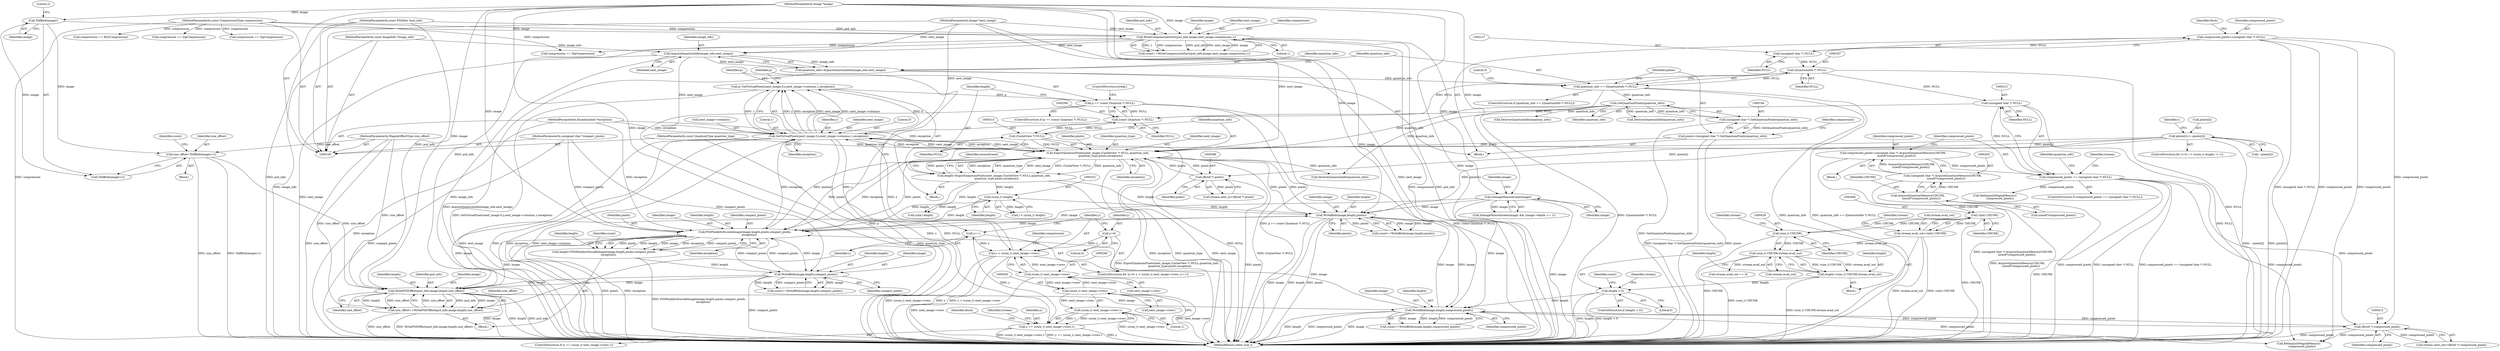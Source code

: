 digraph "0_ImageMagick_8a43abefb38c5e29138e1c9c515b313363541c06@pointer" {
"1000291" [label="(Call,p=GetVirtualPixels(next_image,0,y,next_image->columns,1,exception))"];
"1000293" [label="(Call,GetVirtualPixels(next_image,0,y,next_image->columns,1,exception))"];
"1000180" [label="(Call,AcquireQuantumInfo(image_info,next_image))"];
"1000102" [label="(MethodParameterIn,const ImageInfo *image_info)"];
"1000148" [label="(Call,WriteCompressionStart(psd_info,image,next_image,compression,1))"];
"1000101" [label="(MethodParameterIn,const PSDInfo *psd_info)"];
"1000143" [label="(Call,TellBlob(image))"];
"1000103" [label="(MethodParameterIn,Image *image)"];
"1000104" [label="(MethodParameterIn,Image *next_image)"];
"1000109" [label="(MethodParameterIn,const CompressionType compression)"];
"1000311" [label="(Call,ExportQuantumPixels(next_image,(CacheView *) NULL,quantum_info,\n      quantum_type,pixels,exception))"];
"1000313" [label="(Call,(CacheView *) NULL)"];
"1000305" [label="(Call,(const Quantum *) NULL)"];
"1000186" [label="(Call,(QuantumInfo *) NULL)"];
"1000126" [label="(Call,(unsigned char *) NULL)"];
"1000214" [label="(Call,(unsigned char *) NULL)"];
"1000195" [label="(Call,GetQuantumPixels(quantum_info))"];
"1000184" [label="(Call,quantum_info == (QuantumInfo *) NULL)"];
"1000178" [label="(Call,quantum_info=AcquireQuantumInfo(image_info,next_image))"];
"1000105" [label="(MethodParameterIn,const QuantumType quantum_type)"];
"1000452" [label="(Call,WriteBlob(image,length,pixels))"];
"1000363" [label="(Call,WritePSDOffset(psd_info,image,length,size_offset))"];
"1000357" [label="(Call,WriteBlob(image,length,compact_pixels))"];
"1000349" [label="(Call,PSDPackbitsEncodeImage(image,length,pixels,compact_pixels,\n          exception))"];
"1000440" [label="(Call,WriteBlob(image,length,compressed_pixels))"];
"1000169" [label="(Call,IsImageMonochrome(image))"];
"1000435" [label="(Call,length > 0)"];
"1000425" [label="(Call,length=(size_t) CHUNK-stream.avail_out)"];
"1000427" [label="(Call,(size_t) CHUNK-stream.avail_out)"];
"1000428" [label="(Call,(size_t) CHUNK)"];
"1000407" [label="(Call,(uInt) CHUNK)"];
"1000206" [label="(Call,AcquireQuantumMemory(CHUNK,\n        sizeof(*compressed_pixels)))"];
"1000403" [label="(Call,stream.avail_out=(uInt) CHUNK)"];
"1000414" [label="(Call,(Bytef *) compressed_pixels)"];
"1000124" [label="(Call,compressed_pixels=(unsigned char *) NULL)"];
"1000212" [label="(Call,compressed_pixels == (unsigned char *) NULL)"];
"1000202" [label="(Call,compressed_pixels=(unsigned char *) AcquireQuantumMemory(CHUNK,\n        sizeof(*compressed_pixels)))"];
"1000204" [label="(Call,(unsigned char *) AcquireQuantumMemory(CHUNK,\n        sizeof(*compressed_pixels)))"];
"1000309" [label="(Call,length=ExportQuantumPixels(next_image,(CacheView *) NULL,quantum_info,\n      quantum_type,pixels,exception))"];
"1000330" [label="(Call,(ssize_t) length)"];
"1000335" [label="(Call,pixels[i]=(~pixels[i]))"];
"1000106" [label="(MethodParameterIn,unsigned char *compact_pixels)"];
"1000110" [label="(MethodParameterIn,ExceptionInfo *exception)"];
"1000347" [label="(Call,length=PSDPackbitsEncodeImage(image,length,pixels,compact_pixels,\n          exception))"];
"1000140" [label="(Call,size_offset=TellBlob(image)+2)"];
"1000107" [label="(MethodParameterIn,MagickOffsetType size_offset)"];
"1000361" [label="(Call,size_offset+=WritePSDOffset(psd_info,image,length,size_offset))"];
"1000385" [label="(Call,(Bytef *) pixels)"];
"1000191" [label="(Call,pixels=(unsigned char *) GetQuantumPixels(quantum_info))"];
"1000193" [label="(Call,(unsigned char *) GetQuantumPixels(quantum_info))"];
"1000281" [label="(Call,y < (ssize_t) next_image->rows)"];
"1000288" [label="(Call,y++)"];
"1000389" [label="(Call,y == (ssize_t) next_image->rows-1)"];
"1000391" [label="(Call,(ssize_t) next_image->rows-1)"];
"1000392" [label="(Call,(ssize_t) next_image->rows)"];
"1000283" [label="(Call,(ssize_t) next_image->rows)"];
"1000278" [label="(Call,y=0)"];
"1000303" [label="(Call,p == (const Quantum *) NULL)"];
"1000293" [label="(Call,GetVirtualPixels(next_image,0,y,next_image->columns,1,exception))"];
"1000219" [label="(Identifier,quantum_info)"];
"1000203" [label="(Identifier,compressed_pixels)"];
"1000130" [label="(Identifier,flush)"];
"1000343" [label="(Call,compression == RLECompression)"];
"1000168" [label="(Call,IsImageMonochrome(image) && (image->depth == 1))"];
"1000214" [label="(Call,(unsigned char *) NULL)"];
"1000438" [label="(Call,count+=WriteBlob(image,length,compressed_pixels))"];
"1000107" [label="(MethodParameterIn,MagickOffsetType size_offset)"];
"1000304" [label="(Identifier,p)"];
"1000450" [label="(Call,count+=WriteBlob(image,length,pixels))"];
"1000441" [label="(Identifier,image)"];
"1000397" [label="(Literal,1)"];
"1000126" [label="(Call,(unsigned char *) NULL)"];
"1000356" [label="(Identifier,count)"];
"1000290" [label="(Block,)"];
"1000192" [label="(Identifier,pixels)"];
"1000169" [label="(Call,IsImageMonochrome(image))"];
"1000313" [label="(Call,(CacheView *) NULL)"];
"1000170" [label="(Identifier,image)"];
"1000311" [label="(Call,ExportQuantumPixels(next_image,(CacheView *) NULL,quantum_info,\n      quantum_type,pixels,exception))"];
"1000351" [label="(Identifier,length)"];
"1000428" [label="(Call,(size_t) CHUNK)"];
"1000277" [label="(ControlStructure,for (y=0; y < (ssize_t) next_image->rows; y++))"];
"1000407" [label="(Call,(uInt) CHUNK)"];
"1000195" [label="(Call,GetQuantumPixels(quantum_info))"];
"1000442" [label="(Identifier,length)"];
"1000103" [label="(MethodParameterIn,Image *image)"];
"1000296" [label="(Identifier,y)"];
"1000178" [label="(Call,quantum_info=AcquireQuantumInfo(image_info,next_image))"];
"1000180" [label="(Call,AcquireQuantumInfo(image_info,next_image))"];
"1000141" [label="(Identifier,size_offset)"];
"1000104" [label="(MethodParameterIn,Image *next_image)"];
"1000307" [label="(Identifier,NULL)"];
"1000353" [label="(Identifier,compact_pixels)"];
"1000410" [label="(Call,stream.next_out=(Bytef *) compressed_pixels)"];
"1000370" [label="(Call,compression == ZipCompression)"];
"1000362" [label="(Identifier,size_offset)"];
"1000191" [label="(Call,pixels=(unsigned char *) GetQuantumPixels(quantum_info))"];
"1000414" [label="(Call,(Bytef *) compressed_pixels)"];
"1000226" [label="(Identifier,stream)"];
"1000308" [label="(ControlStructure,break;)"];
"1000315" [label="(Identifier,NULL)"];
"1000212" [label="(Call,compressed_pixels == (unsigned char *) NULL)"];
"1000322" [label="(Identifier,monochrome)"];
"1000146" [label="(Call,count+=WriteCompressionStart(psd_info,image,next_image,compression,1))"];
"1000346" [label="(Block,)"];
"1000294" [label="(Identifier,next_image)"];
"1000443" [label="(Identifier,compressed_pixels)"];
"1000291" [label="(Call,p=GetVirtualPixels(next_image,0,y,next_image->columns,1,exception))"];
"1000208" [label="(Call,sizeof(*compressed_pixels))"];
"1000124" [label="(Call,compressed_pixels=(unsigned char *) NULL)"];
"1000446" [label="(Identifier,stream)"];
"1000412" [label="(Identifier,stream)"];
"1000220" [label="(Call,DestroyQuantumInfo(quantum_info))"];
"1000111" [label="(Block,)"];
"1000330" [label="(Call,(ssize_t) length)"];
"1000140" [label="(Call,size_offset=TellBlob(image)+2)"];
"1000148" [label="(Call,WriteCompressionStart(psd_info,image,next_image,compression,1))"];
"1000394" [label="(Call,next_image->rows)"];
"1000403" [label="(Call,stream.avail_out=(uInt) CHUNK)"];
"1000279" [label="(Identifier,y)"];
"1000349" [label="(Call,PSDPackbitsEncodeImage(image,length,pixels,compact_pixels,\n          exception))"];
"1000332" [label="(Identifier,length)"];
"1000282" [label="(Identifier,y)"];
"1000207" [label="(Identifier,CHUNK)"];
"1000182" [label="(Identifier,next_image)"];
"1000348" [label="(Identifier,length)"];
"1000183" [label="(ControlStructure,if (quantum_info == (QuantumInfo *) NULL))"];
"1000405" [label="(Identifier,stream)"];
"1000361" [label="(Call,size_offset+=WritePSDOffset(psd_info,image,length,size_offset))"];
"1000184" [label="(Call,quantum_info == (QuantumInfo *) NULL)"];
"1000106" [label="(MethodParameterIn,unsigned char *compact_pixels)"];
"1000336" [label="(Call,pixels[i])"];
"1000452" [label="(Call,WriteBlob(image,length,pixels))"];
"1000143" [label="(Call,TellBlob(image))"];
"1000431" [label="(Call,stream.avail_out)"];
"1000292" [label="(Identifier,p)"];
"1000295" [label="(Literal,0)"];
"1000352" [label="(Identifier,pixels)"];
"1000425" [label="(Call,length=(size_t) CHUNK-stream.avail_out)"];
"1000186" [label="(Call,(QuantumInfo *) NULL)"];
"1000470" [label="(Call,RelinquishMagickMemory(\n        compressed_pixels))"];
"1000390" [label="(Identifier,y)"];
"1000297" [label="(Call,next_image->columns)"];
"1000302" [label="(ControlStructure,if (p == (const Quantum *) NULL))"];
"1000402" [label="(Block,)"];
"1000365" [label="(Identifier,image)"];
"1000366" [label="(Identifier,length)"];
"1000454" [label="(Identifier,length)"];
"1000391" [label="(Call,(ssize_t) next_image->rows-1)"];
"1000300" [label="(Literal,1)"];
"1000359" [label="(Identifier,length)"];
"1000389" [label="(Call,y == (ssize_t) next_image->rows-1)"];
"1000110" [label="(MethodParameterIn,ExceptionInfo *exception)"];
"1000149" [label="(Identifier,psd_info)"];
"1000206" [label="(Call,AcquireQuantumMemory(CHUNK,\n        sizeof(*compressed_pixels)))"];
"1000426" [label="(Identifier,length)"];
"1000354" [label="(Identifier,exception)"];
"1000278" [label="(Call,y=0)"];
"1000142" [label="(Call,TellBlob(image)+2)"];
"1000335" [label="(Call,pixels[i]=(~pixels[i]))"];
"1000416" [label="(Identifier,compressed_pixels)"];
"1000309" [label="(Call,length=ExportQuantumPixels(next_image,(CacheView *) NULL,quantum_info,\n      quantum_type,pixels,exception))"];
"1000181" [label="(Identifier,image_info)"];
"1000305" [label="(Call,(const Quantum *) NULL)"];
"1000190" [label="(Literal,0)"];
"1000324" [label="(ControlStructure,for (i=0; i < (ssize_t) length; i++))"];
"1000301" [label="(Identifier,exception)"];
"1000153" [label="(Literal,1)"];
"1000150" [label="(Identifier,image)"];
"1000151" [label="(Identifier,next_image)"];
"1000444" [label="(Call,stream.avail_out == 0)"];
"1000179" [label="(Identifier,quantum_info)"];
"1000318" [label="(Identifier,pixels)"];
"1000201" [label="(Block,)"];
"1000101" [label="(MethodParameterIn,const PSDInfo *psd_info)"];
"1000288" [label="(Call,y++)"];
"1000196" [label="(Identifier,quantum_info)"];
"1000436" [label="(Identifier,length)"];
"1000404" [label="(Call,stream.avail_out)"];
"1000199" [label="(Identifier,compression)"];
"1000273" [label="(Call,RelinquishMagickMemory(\n            compressed_pixels))"];
"1000204" [label="(Call,(unsigned char *) AcquireQuantumMemory(CHUNK,\n        sizeof(*compressed_pixels)))"];
"1000316" [label="(Identifier,quantum_info)"];
"1000109" [label="(MethodParameterIn,const CompressionType compression)"];
"1000317" [label="(Identifier,quantum_type)"];
"1000357" [label="(Call,WriteBlob(image,length,compact_pixels))"];
"1000457" [label="(Call,compression == ZipCompression)"];
"1000355" [label="(Call,count+=WriteBlob(image,length,compact_pixels))"];
"1000185" [label="(Identifier,quantum_info)"];
"1000312" [label="(Identifier,next_image)"];
"1000363" [label="(Call,WritePSDOffset(psd_info,image,length,size_offset))"];
"1000147" [label="(Identifier,count)"];
"1000439" [label="(Identifier,count)"];
"1000193" [label="(Call,(unsigned char *) GetQuantumPixels(quantum_info))"];
"1000145" [label="(Literal,2)"];
"1000188" [label="(Identifier,NULL)"];
"1000360" [label="(Identifier,compact_pixels)"];
"1000280" [label="(Literal,0)"];
"1000440" [label="(Call,WriteBlob(image,length,compressed_pixels))"];
"1000211" [label="(ControlStructure,if (compressed_pixels == (unsigned char *) NULL))"];
"1000453" [label="(Identifier,image)"];
"1000125" [label="(Identifier,compressed_pixels)"];
"1000434" [label="(ControlStructure,if (length > 0))"];
"1000347" [label="(Call,length=PSDPackbitsEncodeImage(image,length,pixels,compact_pixels,\n          exception))"];
"1000387" [label="(Identifier,pixels)"];
"1000474" [label="(Call,DestroyQuantumInfo(quantum_info))"];
"1000144" [label="(Identifier,image)"];
"1000435" [label="(Call,length > 0)"];
"1000458" [label="(Identifier,compression)"];
"1000202" [label="(Call,compressed_pixels=(unsigned char *) AcquireQuantumMemory(CHUNK,\n        sizeof(*compressed_pixels)))"];
"1000381" [label="(Call,stream.next_in=(Bytef *) pixels)"];
"1000105" [label="(MethodParameterIn,const QuantumType quantum_type)"];
"1000173" [label="(Identifier,image)"];
"1000478" [label="(MethodReturn,static size_t)"];
"1000430" [label="(Identifier,CHUNK)"];
"1000289" [label="(Identifier,y)"];
"1000213" [label="(Identifier,compressed_pixels)"];
"1000385" [label="(Call,(Bytef *) pixels)"];
"1000455" [label="(Identifier,pixels)"];
"1000367" [label="(Identifier,size_offset)"];
"1000399" [label="(Identifier,flush)"];
"1000285" [label="(Call,next_image->rows)"];
"1000216" [label="(Identifier,NULL)"];
"1000267" [label="(Call,DestroyQuantumInfo(quantum_info))"];
"1000128" [label="(Identifier,NULL)"];
"1000437" [label="(Literal,0)"];
"1000432" [label="(Identifier,stream)"];
"1000139" [label="(Block,)"];
"1000303" [label="(Call,p == (const Quantum *) NULL)"];
"1000310" [label="(Identifier,length)"];
"1000334" [label="(Identifier,i)"];
"1000283" [label="(Call,(ssize_t) next_image->rows)"];
"1000350" [label="(Identifier,image)"];
"1000427" [label="(Call,(size_t) CHUNK-stream.avail_out)"];
"1000378" [label="(Call,(uInt) length)"];
"1000358" [label="(Identifier,image)"];
"1000281" [label="(Call,y < (ssize_t) next_image->rows)"];
"1000392" [label="(Call,(ssize_t) next_image->rows)"];
"1000339" [label="(Call,~pixels[i])"];
"1000152" [label="(Identifier,compression)"];
"1000102" [label="(MethodParameterIn,const ImageInfo *image_info)"];
"1000328" [label="(Call,i < (ssize_t) length)"];
"1000198" [label="(Call,compression == ZipCompression)"];
"1000388" [label="(ControlStructure,if (y == (ssize_t) next_image->rows-1))"];
"1000364" [label="(Identifier,psd_info)"];
"1000319" [label="(Identifier,exception)"];
"1000409" [label="(Identifier,CHUNK)"];
"1000291" -> "1000290"  [label="AST: "];
"1000291" -> "1000293"  [label="CFG: "];
"1000292" -> "1000291"  [label="AST: "];
"1000293" -> "1000291"  [label="AST: "];
"1000304" -> "1000291"  [label="CFG: "];
"1000291" -> "1000478"  [label="DDG: GetVirtualPixels(next_image,0,y,next_image->columns,1,exception)"];
"1000293" -> "1000291"  [label="DDG: y"];
"1000293" -> "1000291"  [label="DDG: exception"];
"1000293" -> "1000291"  [label="DDG: next_image"];
"1000293" -> "1000291"  [label="DDG: next_image->columns"];
"1000293" -> "1000291"  [label="DDG: 0"];
"1000293" -> "1000291"  [label="DDG: 1"];
"1000291" -> "1000303"  [label="DDG: p"];
"1000293" -> "1000301"  [label="CFG: "];
"1000294" -> "1000293"  [label="AST: "];
"1000295" -> "1000293"  [label="AST: "];
"1000296" -> "1000293"  [label="AST: "];
"1000297" -> "1000293"  [label="AST: "];
"1000300" -> "1000293"  [label="AST: "];
"1000301" -> "1000293"  [label="AST: "];
"1000293" -> "1000478"  [label="DDG: next_image"];
"1000293" -> "1000478"  [label="DDG: y"];
"1000293" -> "1000478"  [label="DDG: exception"];
"1000293" -> "1000478"  [label="DDG: next_image->columns"];
"1000293" -> "1000288"  [label="DDG: y"];
"1000180" -> "1000293"  [label="DDG: next_image"];
"1000311" -> "1000293"  [label="DDG: next_image"];
"1000311" -> "1000293"  [label="DDG: exception"];
"1000104" -> "1000293"  [label="DDG: next_image"];
"1000281" -> "1000293"  [label="DDG: y"];
"1000349" -> "1000293"  [label="DDG: exception"];
"1000110" -> "1000293"  [label="DDG: exception"];
"1000293" -> "1000311"  [label="DDG: next_image"];
"1000293" -> "1000311"  [label="DDG: exception"];
"1000293" -> "1000389"  [label="DDG: y"];
"1000180" -> "1000178"  [label="AST: "];
"1000180" -> "1000182"  [label="CFG: "];
"1000181" -> "1000180"  [label="AST: "];
"1000182" -> "1000180"  [label="AST: "];
"1000178" -> "1000180"  [label="CFG: "];
"1000180" -> "1000478"  [label="DDG: next_image"];
"1000180" -> "1000478"  [label="DDG: image_info"];
"1000180" -> "1000178"  [label="DDG: image_info"];
"1000180" -> "1000178"  [label="DDG: next_image"];
"1000102" -> "1000180"  [label="DDG: image_info"];
"1000148" -> "1000180"  [label="DDG: next_image"];
"1000104" -> "1000180"  [label="DDG: next_image"];
"1000102" -> "1000100"  [label="AST: "];
"1000102" -> "1000478"  [label="DDG: image_info"];
"1000148" -> "1000146"  [label="AST: "];
"1000148" -> "1000153"  [label="CFG: "];
"1000149" -> "1000148"  [label="AST: "];
"1000150" -> "1000148"  [label="AST: "];
"1000151" -> "1000148"  [label="AST: "];
"1000152" -> "1000148"  [label="AST: "];
"1000153" -> "1000148"  [label="AST: "];
"1000146" -> "1000148"  [label="CFG: "];
"1000148" -> "1000478"  [label="DDG: compression"];
"1000148" -> "1000478"  [label="DDG: psd_info"];
"1000148" -> "1000146"  [label="DDG: 1"];
"1000148" -> "1000146"  [label="DDG: compression"];
"1000148" -> "1000146"  [label="DDG: psd_info"];
"1000148" -> "1000146"  [label="DDG: next_image"];
"1000148" -> "1000146"  [label="DDG: image"];
"1000101" -> "1000148"  [label="DDG: psd_info"];
"1000143" -> "1000148"  [label="DDG: image"];
"1000103" -> "1000148"  [label="DDG: image"];
"1000104" -> "1000148"  [label="DDG: next_image"];
"1000109" -> "1000148"  [label="DDG: compression"];
"1000148" -> "1000169"  [label="DDG: image"];
"1000148" -> "1000198"  [label="DDG: compression"];
"1000148" -> "1000363"  [label="DDG: psd_info"];
"1000101" -> "1000100"  [label="AST: "];
"1000101" -> "1000478"  [label="DDG: psd_info"];
"1000101" -> "1000363"  [label="DDG: psd_info"];
"1000143" -> "1000142"  [label="AST: "];
"1000143" -> "1000144"  [label="CFG: "];
"1000144" -> "1000143"  [label="AST: "];
"1000145" -> "1000143"  [label="CFG: "];
"1000143" -> "1000140"  [label="DDG: image"];
"1000143" -> "1000142"  [label="DDG: image"];
"1000103" -> "1000143"  [label="DDG: image"];
"1000103" -> "1000100"  [label="AST: "];
"1000103" -> "1000478"  [label="DDG: image"];
"1000103" -> "1000169"  [label="DDG: image"];
"1000103" -> "1000349"  [label="DDG: image"];
"1000103" -> "1000357"  [label="DDG: image"];
"1000103" -> "1000363"  [label="DDG: image"];
"1000103" -> "1000440"  [label="DDG: image"];
"1000103" -> "1000452"  [label="DDG: image"];
"1000104" -> "1000100"  [label="AST: "];
"1000104" -> "1000478"  [label="DDG: next_image"];
"1000104" -> "1000311"  [label="DDG: next_image"];
"1000109" -> "1000100"  [label="AST: "];
"1000109" -> "1000478"  [label="DDG: compression"];
"1000109" -> "1000198"  [label="DDG: compression"];
"1000109" -> "1000343"  [label="DDG: compression"];
"1000109" -> "1000370"  [label="DDG: compression"];
"1000109" -> "1000457"  [label="DDG: compression"];
"1000311" -> "1000309"  [label="AST: "];
"1000311" -> "1000319"  [label="CFG: "];
"1000312" -> "1000311"  [label="AST: "];
"1000313" -> "1000311"  [label="AST: "];
"1000316" -> "1000311"  [label="AST: "];
"1000317" -> "1000311"  [label="AST: "];
"1000318" -> "1000311"  [label="AST: "];
"1000319" -> "1000311"  [label="AST: "];
"1000309" -> "1000311"  [label="CFG: "];
"1000311" -> "1000478"  [label="DDG: next_image"];
"1000311" -> "1000478"  [label="DDG: (CacheView *) NULL"];
"1000311" -> "1000478"  [label="DDG: exception"];
"1000311" -> "1000478"  [label="DDG: quantum_type"];
"1000311" -> "1000309"  [label="DDG: exception"];
"1000311" -> "1000309"  [label="DDG: quantum_type"];
"1000311" -> "1000309"  [label="DDG: next_image"];
"1000311" -> "1000309"  [label="DDG: (CacheView *) NULL"];
"1000311" -> "1000309"  [label="DDG: quantum_info"];
"1000311" -> "1000309"  [label="DDG: pixels"];
"1000313" -> "1000311"  [label="DDG: NULL"];
"1000195" -> "1000311"  [label="DDG: quantum_info"];
"1000105" -> "1000311"  [label="DDG: quantum_type"];
"1000452" -> "1000311"  [label="DDG: pixels"];
"1000335" -> "1000311"  [label="DDG: pixels[i]"];
"1000385" -> "1000311"  [label="DDG: pixels"];
"1000349" -> "1000311"  [label="DDG: pixels"];
"1000191" -> "1000311"  [label="DDG: pixels"];
"1000110" -> "1000311"  [label="DDG: exception"];
"1000311" -> "1000349"  [label="DDG: pixels"];
"1000311" -> "1000349"  [label="DDG: exception"];
"1000311" -> "1000385"  [label="DDG: pixels"];
"1000311" -> "1000452"  [label="DDG: pixels"];
"1000311" -> "1000474"  [label="DDG: quantum_info"];
"1000313" -> "1000315"  [label="CFG: "];
"1000314" -> "1000313"  [label="AST: "];
"1000315" -> "1000313"  [label="AST: "];
"1000316" -> "1000313"  [label="CFG: "];
"1000313" -> "1000478"  [label="DDG: NULL"];
"1000313" -> "1000305"  [label="DDG: NULL"];
"1000305" -> "1000313"  [label="DDG: NULL"];
"1000305" -> "1000303"  [label="AST: "];
"1000305" -> "1000307"  [label="CFG: "];
"1000306" -> "1000305"  [label="AST: "];
"1000307" -> "1000305"  [label="AST: "];
"1000303" -> "1000305"  [label="CFG: "];
"1000305" -> "1000478"  [label="DDG: NULL"];
"1000305" -> "1000303"  [label="DDG: NULL"];
"1000186" -> "1000305"  [label="DDG: NULL"];
"1000214" -> "1000305"  [label="DDG: NULL"];
"1000186" -> "1000184"  [label="AST: "];
"1000186" -> "1000188"  [label="CFG: "];
"1000187" -> "1000186"  [label="AST: "];
"1000188" -> "1000186"  [label="AST: "];
"1000184" -> "1000186"  [label="CFG: "];
"1000186" -> "1000478"  [label="DDG: NULL"];
"1000186" -> "1000184"  [label="DDG: NULL"];
"1000126" -> "1000186"  [label="DDG: NULL"];
"1000186" -> "1000214"  [label="DDG: NULL"];
"1000126" -> "1000124"  [label="AST: "];
"1000126" -> "1000128"  [label="CFG: "];
"1000127" -> "1000126"  [label="AST: "];
"1000128" -> "1000126"  [label="AST: "];
"1000124" -> "1000126"  [label="CFG: "];
"1000126" -> "1000124"  [label="DDG: NULL"];
"1000214" -> "1000212"  [label="AST: "];
"1000214" -> "1000216"  [label="CFG: "];
"1000215" -> "1000214"  [label="AST: "];
"1000216" -> "1000214"  [label="AST: "];
"1000212" -> "1000214"  [label="CFG: "];
"1000214" -> "1000478"  [label="DDG: NULL"];
"1000214" -> "1000212"  [label="DDG: NULL"];
"1000195" -> "1000193"  [label="AST: "];
"1000195" -> "1000196"  [label="CFG: "];
"1000196" -> "1000195"  [label="AST: "];
"1000193" -> "1000195"  [label="CFG: "];
"1000195" -> "1000193"  [label="DDG: quantum_info"];
"1000184" -> "1000195"  [label="DDG: quantum_info"];
"1000195" -> "1000220"  [label="DDG: quantum_info"];
"1000195" -> "1000267"  [label="DDG: quantum_info"];
"1000195" -> "1000474"  [label="DDG: quantum_info"];
"1000184" -> "1000183"  [label="AST: "];
"1000185" -> "1000184"  [label="AST: "];
"1000190" -> "1000184"  [label="CFG: "];
"1000192" -> "1000184"  [label="CFG: "];
"1000184" -> "1000478"  [label="DDG: (QuantumInfo *) NULL"];
"1000184" -> "1000478"  [label="DDG: quantum_info"];
"1000184" -> "1000478"  [label="DDG: quantum_info == (QuantumInfo *) NULL"];
"1000178" -> "1000184"  [label="DDG: quantum_info"];
"1000178" -> "1000111"  [label="AST: "];
"1000179" -> "1000178"  [label="AST: "];
"1000185" -> "1000178"  [label="CFG: "];
"1000178" -> "1000478"  [label="DDG: AcquireQuantumInfo(image_info,next_image)"];
"1000105" -> "1000100"  [label="AST: "];
"1000105" -> "1000478"  [label="DDG: quantum_type"];
"1000452" -> "1000450"  [label="AST: "];
"1000452" -> "1000455"  [label="CFG: "];
"1000453" -> "1000452"  [label="AST: "];
"1000454" -> "1000452"  [label="AST: "];
"1000455" -> "1000452"  [label="AST: "];
"1000450" -> "1000452"  [label="CFG: "];
"1000452" -> "1000478"  [label="DDG: pixels"];
"1000452" -> "1000478"  [label="DDG: image"];
"1000452" -> "1000478"  [label="DDG: length"];
"1000452" -> "1000349"  [label="DDG: image"];
"1000452" -> "1000440"  [label="DDG: image"];
"1000452" -> "1000450"  [label="DDG: image"];
"1000452" -> "1000450"  [label="DDG: length"];
"1000452" -> "1000450"  [label="DDG: pixels"];
"1000363" -> "1000452"  [label="DDG: image"];
"1000440" -> "1000452"  [label="DDG: image"];
"1000169" -> "1000452"  [label="DDG: image"];
"1000309" -> "1000452"  [label="DDG: length"];
"1000330" -> "1000452"  [label="DDG: length"];
"1000335" -> "1000452"  [label="DDG: pixels[i]"];
"1000363" -> "1000361"  [label="AST: "];
"1000363" -> "1000367"  [label="CFG: "];
"1000364" -> "1000363"  [label="AST: "];
"1000365" -> "1000363"  [label="AST: "];
"1000366" -> "1000363"  [label="AST: "];
"1000367" -> "1000363"  [label="AST: "];
"1000361" -> "1000363"  [label="CFG: "];
"1000363" -> "1000478"  [label="DDG: image"];
"1000363" -> "1000478"  [label="DDG: psd_info"];
"1000363" -> "1000478"  [label="DDG: length"];
"1000363" -> "1000349"  [label="DDG: image"];
"1000363" -> "1000361"  [label="DDG: psd_info"];
"1000363" -> "1000361"  [label="DDG: image"];
"1000363" -> "1000361"  [label="DDG: length"];
"1000363" -> "1000361"  [label="DDG: size_offset"];
"1000357" -> "1000363"  [label="DDG: image"];
"1000357" -> "1000363"  [label="DDG: length"];
"1000140" -> "1000363"  [label="DDG: size_offset"];
"1000361" -> "1000363"  [label="DDG: size_offset"];
"1000107" -> "1000363"  [label="DDG: size_offset"];
"1000363" -> "1000440"  [label="DDG: image"];
"1000357" -> "1000355"  [label="AST: "];
"1000357" -> "1000360"  [label="CFG: "];
"1000358" -> "1000357"  [label="AST: "];
"1000359" -> "1000357"  [label="AST: "];
"1000360" -> "1000357"  [label="AST: "];
"1000355" -> "1000357"  [label="CFG: "];
"1000357" -> "1000478"  [label="DDG: compact_pixels"];
"1000357" -> "1000349"  [label="DDG: compact_pixels"];
"1000357" -> "1000355"  [label="DDG: image"];
"1000357" -> "1000355"  [label="DDG: length"];
"1000357" -> "1000355"  [label="DDG: compact_pixels"];
"1000349" -> "1000357"  [label="DDG: image"];
"1000349" -> "1000357"  [label="DDG: compact_pixels"];
"1000347" -> "1000357"  [label="DDG: length"];
"1000106" -> "1000357"  [label="DDG: compact_pixels"];
"1000349" -> "1000347"  [label="AST: "];
"1000349" -> "1000354"  [label="CFG: "];
"1000350" -> "1000349"  [label="AST: "];
"1000351" -> "1000349"  [label="AST: "];
"1000352" -> "1000349"  [label="AST: "];
"1000353" -> "1000349"  [label="AST: "];
"1000354" -> "1000349"  [label="AST: "];
"1000347" -> "1000349"  [label="CFG: "];
"1000349" -> "1000478"  [label="DDG: pixels"];
"1000349" -> "1000478"  [label="DDG: exception"];
"1000349" -> "1000347"  [label="DDG: pixels"];
"1000349" -> "1000347"  [label="DDG: length"];
"1000349" -> "1000347"  [label="DDG: image"];
"1000349" -> "1000347"  [label="DDG: exception"];
"1000349" -> "1000347"  [label="DDG: compact_pixels"];
"1000440" -> "1000349"  [label="DDG: image"];
"1000169" -> "1000349"  [label="DDG: image"];
"1000309" -> "1000349"  [label="DDG: length"];
"1000330" -> "1000349"  [label="DDG: length"];
"1000335" -> "1000349"  [label="DDG: pixels[i]"];
"1000106" -> "1000349"  [label="DDG: compact_pixels"];
"1000110" -> "1000349"  [label="DDG: exception"];
"1000440" -> "1000438"  [label="AST: "];
"1000440" -> "1000443"  [label="CFG: "];
"1000441" -> "1000440"  [label="AST: "];
"1000442" -> "1000440"  [label="AST: "];
"1000443" -> "1000440"  [label="AST: "];
"1000438" -> "1000440"  [label="CFG: "];
"1000440" -> "1000478"  [label="DDG: length"];
"1000440" -> "1000478"  [label="DDG: compressed_pixels"];
"1000440" -> "1000478"  [label="DDG: image"];
"1000440" -> "1000414"  [label="DDG: compressed_pixels"];
"1000440" -> "1000438"  [label="DDG: image"];
"1000440" -> "1000438"  [label="DDG: length"];
"1000440" -> "1000438"  [label="DDG: compressed_pixels"];
"1000169" -> "1000440"  [label="DDG: image"];
"1000435" -> "1000440"  [label="DDG: length"];
"1000414" -> "1000440"  [label="DDG: compressed_pixels"];
"1000440" -> "1000470"  [label="DDG: compressed_pixels"];
"1000169" -> "1000168"  [label="AST: "];
"1000169" -> "1000170"  [label="CFG: "];
"1000170" -> "1000169"  [label="AST: "];
"1000173" -> "1000169"  [label="CFG: "];
"1000168" -> "1000169"  [label="CFG: "];
"1000169" -> "1000478"  [label="DDG: image"];
"1000169" -> "1000168"  [label="DDG: image"];
"1000435" -> "1000434"  [label="AST: "];
"1000435" -> "1000437"  [label="CFG: "];
"1000436" -> "1000435"  [label="AST: "];
"1000437" -> "1000435"  [label="AST: "];
"1000446" -> "1000435"  [label="CFG: "];
"1000439" -> "1000435"  [label="CFG: "];
"1000435" -> "1000478"  [label="DDG: length"];
"1000435" -> "1000478"  [label="DDG: length > 0"];
"1000425" -> "1000435"  [label="DDG: length"];
"1000425" -> "1000402"  [label="AST: "];
"1000425" -> "1000427"  [label="CFG: "];
"1000426" -> "1000425"  [label="AST: "];
"1000427" -> "1000425"  [label="AST: "];
"1000436" -> "1000425"  [label="CFG: "];
"1000425" -> "1000478"  [label="DDG: (size_t) CHUNK-stream.avail_out"];
"1000427" -> "1000425"  [label="DDG: (size_t) CHUNK"];
"1000427" -> "1000425"  [label="DDG: stream.avail_out"];
"1000427" -> "1000431"  [label="CFG: "];
"1000428" -> "1000427"  [label="AST: "];
"1000431" -> "1000427"  [label="AST: "];
"1000427" -> "1000478"  [label="DDG: (size_t) CHUNK"];
"1000428" -> "1000427"  [label="DDG: CHUNK"];
"1000403" -> "1000427"  [label="DDG: stream.avail_out"];
"1000427" -> "1000444"  [label="DDG: stream.avail_out"];
"1000428" -> "1000430"  [label="CFG: "];
"1000429" -> "1000428"  [label="AST: "];
"1000430" -> "1000428"  [label="AST: "];
"1000432" -> "1000428"  [label="CFG: "];
"1000428" -> "1000478"  [label="DDG: CHUNK"];
"1000428" -> "1000407"  [label="DDG: CHUNK"];
"1000407" -> "1000428"  [label="DDG: CHUNK"];
"1000407" -> "1000403"  [label="AST: "];
"1000407" -> "1000409"  [label="CFG: "];
"1000408" -> "1000407"  [label="AST: "];
"1000409" -> "1000407"  [label="AST: "];
"1000403" -> "1000407"  [label="CFG: "];
"1000407" -> "1000478"  [label="DDG: CHUNK"];
"1000407" -> "1000403"  [label="DDG: CHUNK"];
"1000206" -> "1000407"  [label="DDG: CHUNK"];
"1000206" -> "1000204"  [label="AST: "];
"1000206" -> "1000208"  [label="CFG: "];
"1000207" -> "1000206"  [label="AST: "];
"1000208" -> "1000206"  [label="AST: "];
"1000204" -> "1000206"  [label="CFG: "];
"1000206" -> "1000478"  [label="DDG: CHUNK"];
"1000206" -> "1000204"  [label="DDG: CHUNK"];
"1000403" -> "1000402"  [label="AST: "];
"1000404" -> "1000403"  [label="AST: "];
"1000412" -> "1000403"  [label="CFG: "];
"1000403" -> "1000478"  [label="DDG: stream.avail_out"];
"1000403" -> "1000478"  [label="DDG: (uInt) CHUNK"];
"1000414" -> "1000410"  [label="AST: "];
"1000414" -> "1000416"  [label="CFG: "];
"1000415" -> "1000414"  [label="AST: "];
"1000416" -> "1000414"  [label="AST: "];
"1000410" -> "1000414"  [label="CFG: "];
"1000414" -> "1000478"  [label="DDG: compressed_pixels"];
"1000414" -> "1000410"  [label="DDG: compressed_pixels"];
"1000124" -> "1000414"  [label="DDG: compressed_pixels"];
"1000212" -> "1000414"  [label="DDG: compressed_pixels"];
"1000414" -> "1000470"  [label="DDG: compressed_pixels"];
"1000124" -> "1000111"  [label="AST: "];
"1000125" -> "1000124"  [label="AST: "];
"1000130" -> "1000124"  [label="CFG: "];
"1000124" -> "1000478"  [label="DDG: (unsigned char *) NULL"];
"1000124" -> "1000478"  [label="DDG: compressed_pixels"];
"1000124" -> "1000470"  [label="DDG: compressed_pixels"];
"1000212" -> "1000211"  [label="AST: "];
"1000213" -> "1000212"  [label="AST: "];
"1000219" -> "1000212"  [label="CFG: "];
"1000226" -> "1000212"  [label="CFG: "];
"1000212" -> "1000478"  [label="DDG: (unsigned char *) NULL"];
"1000212" -> "1000478"  [label="DDG: compressed_pixels == (unsigned char *) NULL"];
"1000212" -> "1000478"  [label="DDG: compressed_pixels"];
"1000202" -> "1000212"  [label="DDG: compressed_pixels"];
"1000212" -> "1000273"  [label="DDG: compressed_pixels"];
"1000212" -> "1000470"  [label="DDG: compressed_pixels"];
"1000202" -> "1000201"  [label="AST: "];
"1000202" -> "1000204"  [label="CFG: "];
"1000203" -> "1000202"  [label="AST: "];
"1000204" -> "1000202"  [label="AST: "];
"1000213" -> "1000202"  [label="CFG: "];
"1000202" -> "1000478"  [label="DDG: (unsigned char *) AcquireQuantumMemory(CHUNK,\n        sizeof(*compressed_pixels))"];
"1000204" -> "1000202"  [label="DDG: AcquireQuantumMemory(CHUNK,\n        sizeof(*compressed_pixels))"];
"1000205" -> "1000204"  [label="AST: "];
"1000204" -> "1000478"  [label="DDG: AcquireQuantumMemory(CHUNK,\n        sizeof(*compressed_pixels))"];
"1000309" -> "1000290"  [label="AST: "];
"1000310" -> "1000309"  [label="AST: "];
"1000322" -> "1000309"  [label="CFG: "];
"1000309" -> "1000478"  [label="DDG: ExportQuantumPixels(next_image,(CacheView *) NULL,quantum_info,\n      quantum_type,pixels,exception)"];
"1000309" -> "1000330"  [label="DDG: length"];
"1000309" -> "1000378"  [label="DDG: length"];
"1000330" -> "1000328"  [label="AST: "];
"1000330" -> "1000332"  [label="CFG: "];
"1000331" -> "1000330"  [label="AST: "];
"1000332" -> "1000330"  [label="AST: "];
"1000328" -> "1000330"  [label="CFG: "];
"1000330" -> "1000328"  [label="DDG: length"];
"1000330" -> "1000378"  [label="DDG: length"];
"1000335" -> "1000324"  [label="AST: "];
"1000335" -> "1000339"  [label="CFG: "];
"1000336" -> "1000335"  [label="AST: "];
"1000339" -> "1000335"  [label="AST: "];
"1000334" -> "1000335"  [label="CFG: "];
"1000335" -> "1000478"  [label="DDG: ~pixels[i]"];
"1000335" -> "1000478"  [label="DDG: pixels[i]"];
"1000335" -> "1000385"  [label="DDG: pixels[i]"];
"1000106" -> "1000100"  [label="AST: "];
"1000106" -> "1000478"  [label="DDG: compact_pixels"];
"1000110" -> "1000100"  [label="AST: "];
"1000110" -> "1000478"  [label="DDG: exception"];
"1000347" -> "1000346"  [label="AST: "];
"1000348" -> "1000347"  [label="AST: "];
"1000356" -> "1000347"  [label="CFG: "];
"1000347" -> "1000478"  [label="DDG: PSDPackbitsEncodeImage(image,length,pixels,compact_pixels,\n          exception)"];
"1000140" -> "1000139"  [label="AST: "];
"1000140" -> "1000142"  [label="CFG: "];
"1000141" -> "1000140"  [label="AST: "];
"1000142" -> "1000140"  [label="AST: "];
"1000147" -> "1000140"  [label="CFG: "];
"1000140" -> "1000478"  [label="DDG: TellBlob(image)+2"];
"1000140" -> "1000478"  [label="DDG: size_offset"];
"1000107" -> "1000140"  [label="DDG: size_offset"];
"1000107" -> "1000100"  [label="AST: "];
"1000107" -> "1000478"  [label="DDG: size_offset"];
"1000107" -> "1000361"  [label="DDG: size_offset"];
"1000361" -> "1000346"  [label="AST: "];
"1000362" -> "1000361"  [label="AST: "];
"1000289" -> "1000361"  [label="CFG: "];
"1000361" -> "1000478"  [label="DDG: size_offset"];
"1000361" -> "1000478"  [label="DDG: WritePSDOffset(psd_info,image,length,size_offset)"];
"1000385" -> "1000381"  [label="AST: "];
"1000385" -> "1000387"  [label="CFG: "];
"1000386" -> "1000385"  [label="AST: "];
"1000387" -> "1000385"  [label="AST: "];
"1000381" -> "1000385"  [label="CFG: "];
"1000385" -> "1000478"  [label="DDG: pixels"];
"1000385" -> "1000381"  [label="DDG: pixels"];
"1000191" -> "1000111"  [label="AST: "];
"1000191" -> "1000193"  [label="CFG: "];
"1000192" -> "1000191"  [label="AST: "];
"1000193" -> "1000191"  [label="AST: "];
"1000199" -> "1000191"  [label="CFG: "];
"1000191" -> "1000478"  [label="DDG: (unsigned char *) GetQuantumPixels(quantum_info)"];
"1000191" -> "1000478"  [label="DDG: pixels"];
"1000193" -> "1000191"  [label="DDG: GetQuantumPixels(quantum_info)"];
"1000194" -> "1000193"  [label="AST: "];
"1000193" -> "1000478"  [label="DDG: GetQuantumPixels(quantum_info)"];
"1000281" -> "1000277"  [label="AST: "];
"1000281" -> "1000283"  [label="CFG: "];
"1000282" -> "1000281"  [label="AST: "];
"1000283" -> "1000281"  [label="AST: "];
"1000292" -> "1000281"  [label="CFG: "];
"1000458" -> "1000281"  [label="CFG: "];
"1000281" -> "1000478"  [label="DDG: y"];
"1000281" -> "1000478"  [label="DDG: y < (ssize_t) next_image->rows"];
"1000281" -> "1000478"  [label="DDG: (ssize_t) next_image->rows"];
"1000288" -> "1000281"  [label="DDG: y"];
"1000278" -> "1000281"  [label="DDG: y"];
"1000283" -> "1000281"  [label="DDG: next_image->rows"];
"1000288" -> "1000277"  [label="AST: "];
"1000288" -> "1000289"  [label="CFG: "];
"1000289" -> "1000288"  [label="AST: "];
"1000282" -> "1000288"  [label="CFG: "];
"1000389" -> "1000288"  [label="DDG: y"];
"1000389" -> "1000388"  [label="AST: "];
"1000389" -> "1000391"  [label="CFG: "];
"1000390" -> "1000389"  [label="AST: "];
"1000391" -> "1000389"  [label="AST: "];
"1000399" -> "1000389"  [label="CFG: "];
"1000405" -> "1000389"  [label="CFG: "];
"1000389" -> "1000478"  [label="DDG: y == (ssize_t) next_image->rows-1"];
"1000389" -> "1000478"  [label="DDG: y"];
"1000389" -> "1000478"  [label="DDG: (ssize_t) next_image->rows-1"];
"1000391" -> "1000389"  [label="DDG: (ssize_t) next_image->rows"];
"1000391" -> "1000389"  [label="DDG: 1"];
"1000391" -> "1000397"  [label="CFG: "];
"1000392" -> "1000391"  [label="AST: "];
"1000397" -> "1000391"  [label="AST: "];
"1000391" -> "1000478"  [label="DDG: (ssize_t) next_image->rows"];
"1000392" -> "1000391"  [label="DDG: next_image->rows"];
"1000392" -> "1000394"  [label="CFG: "];
"1000393" -> "1000392"  [label="AST: "];
"1000394" -> "1000392"  [label="AST: "];
"1000397" -> "1000392"  [label="CFG: "];
"1000392" -> "1000478"  [label="DDG: next_image->rows"];
"1000392" -> "1000283"  [label="DDG: next_image->rows"];
"1000283" -> "1000392"  [label="DDG: next_image->rows"];
"1000283" -> "1000285"  [label="CFG: "];
"1000284" -> "1000283"  [label="AST: "];
"1000285" -> "1000283"  [label="AST: "];
"1000283" -> "1000478"  [label="DDG: next_image->rows"];
"1000278" -> "1000277"  [label="AST: "];
"1000278" -> "1000280"  [label="CFG: "];
"1000279" -> "1000278"  [label="AST: "];
"1000280" -> "1000278"  [label="AST: "];
"1000282" -> "1000278"  [label="CFG: "];
"1000303" -> "1000302"  [label="AST: "];
"1000304" -> "1000303"  [label="AST: "];
"1000308" -> "1000303"  [label="CFG: "];
"1000310" -> "1000303"  [label="CFG: "];
"1000303" -> "1000478"  [label="DDG: p"];
"1000303" -> "1000478"  [label="DDG: p == (const Quantum *) NULL"];
"1000303" -> "1000478"  [label="DDG: (const Quantum *) NULL"];
}
